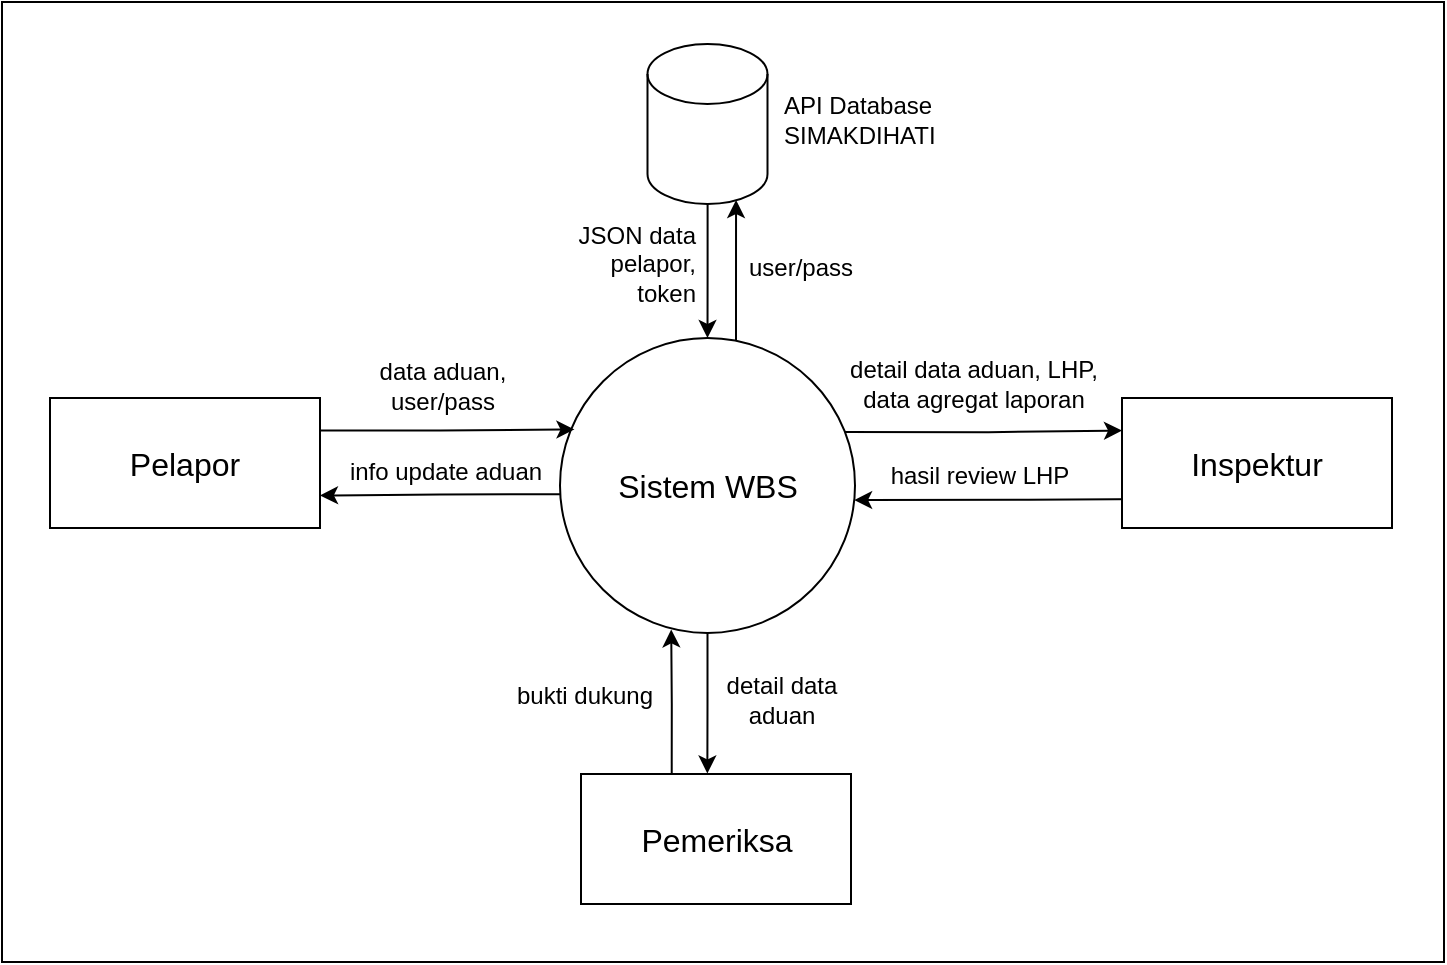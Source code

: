 <mxfile version="21.2.9" type="google" pages="3">
  <diagram id="R2lEEEUBdFMjLlhIrx00" name="Page-1">
    <mxGraphModel grid="1" page="1" gridSize="10" guides="1" tooltips="1" connect="1" arrows="1" fold="1" pageScale="1" pageWidth="850" pageHeight="1100" math="0" shadow="0" extFonts="Permanent Marker^https://fonts.googleapis.com/css?family=Permanent+Marker">
      <root>
        <mxCell id="0" />
        <mxCell id="1" parent="0" />
        <mxCell id="P6pGL2EOsCqt7gW4lNgg-8" style="edgeStyle=orthogonalEdgeStyle;rounded=0;orthogonalLoop=1;jettySize=auto;html=1;entryX=0.377;entryY=0.988;entryDx=0;entryDy=0;entryPerimeter=0;exitX=0.336;exitY=0.016;exitDx=0;exitDy=0;exitPerimeter=0;" edge="1" parent="1" source="tf6cyn2lzLEtBSOX8j67-1" target="dHaG9EtORD2qLHgqc3sc-1">
          <mxGeometry relative="1" as="geometry" />
        </mxCell>
        <mxCell id="tf6cyn2lzLEtBSOX8j67-1" value="Pemeriksa" style="rounded=0;whiteSpace=wrap;html=1;fontSize=16;" vertex="1" parent="1">
          <mxGeometry x="349.5" y="446" width="135" height="65" as="geometry" />
        </mxCell>
        <mxCell id="tf6cyn2lzLEtBSOX8j67-11" style="edgeStyle=orthogonalEdgeStyle;rounded=0;orthogonalLoop=1;jettySize=auto;html=1;entryX=1;entryY=0.75;entryDx=0;entryDy=0;exitX=0.011;exitY=0.53;exitDx=0;exitDy=0;exitPerimeter=0;" edge="1" parent="1" source="dHaG9EtORD2qLHgqc3sc-1" target="tf6cyn2lzLEtBSOX8j67-3">
          <mxGeometry relative="1" as="geometry">
            <mxPoint x="335" y="302" as="sourcePoint" />
            <mxPoint x="165" y="308" as="targetPoint" />
          </mxGeometry>
        </mxCell>
        <mxCell id="tf6cyn2lzLEtBSOX8j67-16" style="edgeStyle=orthogonalEdgeStyle;rounded=0;orthogonalLoop=1;jettySize=auto;html=1;entryX=0;entryY=0.25;entryDx=0;entryDy=0;exitX=0.96;exitY=0.319;exitDx=0;exitDy=0;exitPerimeter=0;" edge="1" parent="1" source="dHaG9EtORD2qLHgqc3sc-1" target="tf6cyn2lzLEtBSOX8j67-2">
          <mxGeometry relative="1" as="geometry">
            <mxPoint x="507.5" y="273" as="sourcePoint" />
            <mxPoint x="658" y="272.75" as="targetPoint" />
          </mxGeometry>
        </mxCell>
        <mxCell id="qXSR6pGstQv3lOfQLusx-1" style="edgeStyle=orthogonalEdgeStyle;rounded=0;orthogonalLoop=1;jettySize=auto;html=1;entryX=0.468;entryY=-0.004;entryDx=0;entryDy=0;entryPerimeter=0;" edge="1" parent="1" source="dHaG9EtORD2qLHgqc3sc-1" target="tf6cyn2lzLEtBSOX8j67-1">
          <mxGeometry relative="1" as="geometry" />
        </mxCell>
        <mxCell id="P6pGL2EOsCqt7gW4lNgg-7" style="edgeStyle=orthogonalEdgeStyle;rounded=0;orthogonalLoop=1;jettySize=auto;html=1;entryX=0.738;entryY=0.975;entryDx=0;entryDy=0;entryPerimeter=0;" edge="1" parent="1" source="dHaG9EtORD2qLHgqc3sc-1" target="qXSR6pGstQv3lOfQLusx-2">
          <mxGeometry relative="1" as="geometry">
            <Array as="points">
              <mxPoint x="427" y="210" />
              <mxPoint x="427" y="210" />
            </Array>
          </mxGeometry>
        </mxCell>
        <object label="Sistem WBS&lt;br style=&quot;border-color: var(--border-color); font-size: 16px;&quot;&gt;" id="dHaG9EtORD2qLHgqc3sc-1">
          <mxCell style="ellipse;whiteSpace=wrap;html=1;aspect=fixed;fontSize=16;" vertex="1" parent="1">
            <mxGeometry x="339" y="228" width="147.5" height="147.5" as="geometry" />
          </mxCell>
        </object>
        <mxCell id="dHaG9EtORD2qLHgqc3sc-10" value="data aduan, &lt;br&gt;user/pass" style="text;strokeColor=none;align=center;fillColor=none;html=1;verticalAlign=middle;whiteSpace=wrap;rounded=0;" vertex="1" parent="1">
          <mxGeometry x="235" y="237" width="91" height="30" as="geometry" />
        </mxCell>
        <mxCell id="dHaG9EtORD2qLHgqc3sc-15" value="info update aduan" style="text;strokeColor=none;align=center;fillColor=none;html=1;verticalAlign=middle;whiteSpace=wrap;rounded=0;" vertex="1" parent="1">
          <mxGeometry x="227" y="280" width="110" height="30" as="geometry" />
        </mxCell>
        <mxCell id="dHaG9EtORD2qLHgqc3sc-18" value="detail data aduan, LHP, &lt;br&gt;data agregat laporan" style="text;strokeColor=none;align=center;fillColor=none;html=1;verticalAlign=middle;whiteSpace=wrap;rounded=0;" vertex="1" parent="1">
          <mxGeometry x="473" y="236" width="146" height="30" as="geometry" />
        </mxCell>
        <mxCell id="tf6cyn2lzLEtBSOX8j67-15" style="edgeStyle=orthogonalEdgeStyle;rounded=0;orthogonalLoop=1;jettySize=auto;html=1;exitX=0.012;exitY=0.806;exitDx=0;exitDy=0;entryX=0.997;entryY=0.563;entryDx=0;entryDy=0;exitPerimeter=0;entryPerimeter=0;" edge="1" parent="1">
          <mxGeometry relative="1" as="geometry">
            <mxPoint x="659.62" y="308.39" as="sourcePoint" />
            <mxPoint x="486.057" y="309.043" as="targetPoint" />
          </mxGeometry>
        </mxCell>
        <mxCell id="tf6cyn2lzLEtBSOX8j67-2" value="Inspektur" style="rounded=0;whiteSpace=wrap;html=1;fontSize=16;" vertex="1" parent="1">
          <mxGeometry x="620" y="258" width="135" height="65" as="geometry" />
        </mxCell>
        <mxCell id="tf6cyn2lzLEtBSOX8j67-12" style="edgeStyle=orthogonalEdgeStyle;rounded=0;orthogonalLoop=1;jettySize=auto;html=1;exitX=1;exitY=0.25;exitDx=0;exitDy=0;entryX=0.049;entryY=0.31;entryDx=0;entryDy=0;entryPerimeter=0;" edge="1" parent="1" source="tf6cyn2lzLEtBSOX8j67-3" target="dHaG9EtORD2qLHgqc3sc-1">
          <mxGeometry relative="1" as="geometry" />
        </mxCell>
        <mxCell id="tf6cyn2lzLEtBSOX8j67-3" value="Pelapor" style="rounded=0;whiteSpace=wrap;html=1;fontSize=16;" vertex="1" parent="1">
          <mxGeometry x="84" y="258" width="135" height="65" as="geometry" />
        </mxCell>
        <mxCell id="tf6cyn2lzLEtBSOX8j67-20" value="hasil review LHP" style="text;strokeColor=none;align=center;fillColor=none;html=1;verticalAlign=middle;whiteSpace=wrap;rounded=0;" vertex="1" parent="1">
          <mxGeometry x="476" y="282" width="146" height="30" as="geometry" />
        </mxCell>
        <mxCell id="tf6cyn2lzLEtBSOX8j67-21" value="detail data aduan" style="text;strokeColor=none;align=center;fillColor=none;html=1;verticalAlign=middle;whiteSpace=wrap;rounded=0;" vertex="1" parent="1">
          <mxGeometry x="415.5" y="394" width="68" height="30" as="geometry" />
        </mxCell>
        <mxCell id="qXSR6pGstQv3lOfQLusx-5" style="edgeStyle=orthogonalEdgeStyle;rounded=0;orthogonalLoop=1;jettySize=auto;html=1;" edge="1" parent="1" source="qXSR6pGstQv3lOfQLusx-2" target="dHaG9EtORD2qLHgqc3sc-1">
          <mxGeometry relative="1" as="geometry" />
        </mxCell>
        <mxCell id="qXSR6pGstQv3lOfQLusx-2" value="" style="shape=cylinder3;whiteSpace=wrap;html=1;boundedLbl=1;backgroundOutline=1;size=15;" vertex="1" parent="1">
          <mxGeometry x="382.75" y="81" width="60" height="80" as="geometry" />
        </mxCell>
        <mxCell id="qXSR6pGstQv3lOfQLusx-4" value="API Database SIMAKDIHATI" style="text;strokeColor=none;align=left;fillColor=none;html=1;verticalAlign=middle;whiteSpace=wrap;rounded=0;" vertex="1" parent="1">
          <mxGeometry x="448.75" y="104" width="90" height="30" as="geometry" />
        </mxCell>
        <mxCell id="P6pGL2EOsCqt7gW4lNgg-5" value="JSON data pelapor,&lt;br&gt;token" style="text;strokeColor=none;align=right;fillColor=none;html=1;verticalAlign=middle;whiteSpace=wrap;rounded=0;" vertex="1" parent="1">
          <mxGeometry x="319" y="164" width="90" height="53" as="geometry" />
        </mxCell>
        <mxCell id="P6pGL2EOsCqt7gW4lNgg-6" value="user/pass" style="text;strokeColor=none;align=center;fillColor=none;html=1;verticalAlign=middle;whiteSpace=wrap;rounded=0;" vertex="1" parent="1">
          <mxGeometry x="421" y="178" width="77" height="30" as="geometry" />
        </mxCell>
        <mxCell id="BaUs6v92gIBLG6TfXVOP-1" value="bukti dukung" style="text;strokeColor=none;align=center;fillColor=none;html=1;verticalAlign=middle;whiteSpace=wrap;rounded=0;" vertex="1" parent="1">
          <mxGeometry x="303" y="392" width="97" height="30" as="geometry" />
        </mxCell>
        <mxCell id="VujP5mVWXDI0VgmBW1DC-1" value="" style="rounded=0;whiteSpace=wrap;html=1;fillColor=none;" vertex="1" parent="1">
          <mxGeometry x="60" y="60" width="721" height="480" as="geometry" />
        </mxCell>
      </root>
    </mxGraphModel>
  </diagram>
  <diagram id="6BKqSaDkxHmPdzkXVV37" name="Page-2">
    <mxGraphModel grid="1" page="1" gridSize="10" guides="1" tooltips="1" connect="1" arrows="1" fold="1" pageScale="1" pageWidth="850" pageHeight="1100" background="none" math="0" shadow="0">
      <root>
        <mxCell id="0" />
        <mxCell id="1" parent="0" />
        <mxCell id="st4I_HOmzfznogS80IIF-25" style="edgeStyle=orthogonalEdgeStyle;rounded=0;orthogonalLoop=1;jettySize=auto;html=1;" edge="1" parent="1" source="st4I_HOmzfznogS80IIF-6" target="st4I_HOmzfznogS80IIF-16">
          <mxGeometry relative="1" as="geometry" />
        </mxCell>
        <mxCell id="a-60MKR10tV38uyvQJqi-1" style="edgeStyle=orthogonalEdgeStyle;rounded=0;orthogonalLoop=1;jettySize=auto;html=1;exitX=0.59;exitY=0.012;exitDx=0;exitDy=0;exitPerimeter=0;entryX=0.718;entryY=0.975;entryDx=0;entryDy=0;entryPerimeter=0;" edge="1" parent="1" source="st4I_HOmzfznogS80IIF-6" target="st4I_HOmzfznogS80IIF-27">
          <mxGeometry relative="1" as="geometry">
            <mxPoint x="446.75" y="192" as="sourcePoint" />
            <mxPoint x="446.8" y="127" as="targetPoint" />
          </mxGeometry>
        </mxCell>
        <object label="1.0&lt;br&gt;Login/Integrasi" id="st4I_HOmzfznogS80IIF-6">
          <mxCell style="ellipse;whiteSpace=wrap;html=1;aspect=fixed;fontSize=16;" vertex="1" parent="1">
            <mxGeometry x="360" y="194" width="147.5" height="147.5" as="geometry" />
          </mxCell>
        </object>
        <mxCell id="st4I_HOmzfznogS80IIF-7" value="username/&lt;br&gt;password" style="text;strokeColor=none;align=center;fillColor=none;html=1;verticalAlign=middle;whiteSpace=wrap;rounded=0;" vertex="1" parent="1">
          <mxGeometry x="240" y="232.75" width="125" height="30" as="geometry" />
        </mxCell>
        <mxCell id="st4I_HOmzfznogS80IIF-9" value="detail &lt;br&gt;data aduan" style="text;strokeColor=none;align=right;fillColor=none;html=1;verticalAlign=middle;whiteSpace=wrap;rounded=0;" vertex="1" parent="1">
          <mxGeometry x="604" y="467.75" width="100" height="30" as="geometry" />
        </mxCell>
        <mxCell id="m4Cc6seG5BDBmcCCYBTA-5" style="edgeStyle=orthogonalEdgeStyle;rounded=0;orthogonalLoop=1;jettySize=auto;html=1;exitX=0;exitY=0.25;exitDx=0;exitDy=0;" edge="1" parent="1" source="st4I_HOmzfznogS80IIF-11">
          <mxGeometry relative="1" as="geometry">
            <mxPoint x="611" y="684.8" as="sourcePoint" />
            <mxPoint x="506.5" y="684.8" as="targetPoint" />
          </mxGeometry>
        </mxCell>
        <mxCell id="st4I_HOmzfznogS80IIF-11" value="Inspektur" style="rounded=0;whiteSpace=wrap;html=1;fontSize=16;" vertex="1" parent="1">
          <mxGeometry x="641" y="669.25" width="135" height="65" as="geometry" />
        </mxCell>
        <mxCell id="st4I_HOmzfznogS80IIF-12" style="edgeStyle=orthogonalEdgeStyle;rounded=0;orthogonalLoop=1;jettySize=auto;html=1;exitX=1;exitY=0.5;exitDx=0;exitDy=0;entryX=0;entryY=0.5;entryDx=0;entryDy=0;" edge="1" parent="1" source="st4I_HOmzfznogS80IIF-13" target="st4I_HOmzfznogS80IIF-6">
          <mxGeometry relative="1" as="geometry" />
        </mxCell>
        <mxCell id="st4I_HOmzfznogS80IIF-33" style="edgeStyle=orthogonalEdgeStyle;rounded=0;orthogonalLoop=1;jettySize=auto;html=1;entryX=0.038;entryY=0.31;entryDx=0;entryDy=0;exitX=0.5;exitY=1;exitDx=0;exitDy=0;entryPerimeter=0;" edge="1" parent="1" source="st4I_HOmzfznogS80IIF-13" target="st4I_HOmzfznogS80IIF-16">
          <mxGeometry relative="1" as="geometry">
            <Array as="points">
              <mxPoint x="190" y="455" />
            </Array>
          </mxGeometry>
        </mxCell>
        <mxCell id="st4I_HOmzfznogS80IIF-13" value="Pelapor" style="rounded=0;whiteSpace=wrap;html=1;fontSize=16;" vertex="1" parent="1">
          <mxGeometry x="122" y="235.25" width="135" height="65" as="geometry" />
        </mxCell>
        <mxCell id="m4Cc6seG5BDBmcCCYBTA-7" style="edgeStyle=orthogonalEdgeStyle;rounded=0;orthogonalLoop=1;jettySize=auto;html=1;entryX=0.5;entryY=0;entryDx=0;entryDy=0;exitX=0.049;exitY=0.72;exitDx=0;exitDy=0;exitPerimeter=0;" edge="1" parent="1" source="st4I_HOmzfznogS80IIF-16" target="m4Cc6seG5BDBmcCCYBTA-2">
          <mxGeometry relative="1" as="geometry">
            <mxPoint x="368.882" y="520.658" as="sourcePoint" />
            <mxPoint x="188.5" y="556.5" as="targetPoint" />
            <Array as="points">
              <mxPoint x="189" y="515" />
              <mxPoint x="189" y="557" />
            </Array>
          </mxGeometry>
        </mxCell>
        <mxCell id="m4Cc6seG5BDBmcCCYBTA-15" style="edgeStyle=orthogonalEdgeStyle;rounded=0;orthogonalLoop=1;jettySize=auto;html=1;entryX=0.281;entryY=0.996;entryDx=0;entryDy=0;entryPerimeter=0;" edge="1" parent="1" source="st4I_HOmzfznogS80IIF-16" target="st4I_HOmzfznogS80IIF-13">
          <mxGeometry relative="1" as="geometry" />
        </mxCell>
        <mxCell id="q5NpaWKoAmHOMu3x6OP2-1" style="edgeStyle=orthogonalEdgeStyle;rounded=0;orthogonalLoop=1;jettySize=auto;html=1;entryX=0.5;entryY=0;entryDx=0;entryDy=0;exitX=0.989;exitY=0.531;exitDx=0;exitDy=0;exitPerimeter=0;" edge="1" parent="1" source="st4I_HOmzfznogS80IIF-16" target="st4I_HOmzfznogS80IIF-23">
          <mxGeometry relative="1" as="geometry" />
        </mxCell>
        <mxCell id="3UHmmtr9N0jdpq2z2zeV-1" style="edgeStyle=orthogonalEdgeStyle;rounded=0;orthogonalLoop=1;jettySize=auto;html=1;entryX=0.5;entryY=0;entryDx=0;entryDy=0;exitX=0.973;exitY=0.371;exitDx=0;exitDy=0;exitPerimeter=0;" edge="1" parent="1" source="st4I_HOmzfznogS80IIF-16" target="st4I_HOmzfznogS80IIF-11">
          <mxGeometry relative="1" as="geometry" />
        </mxCell>
        <mxCell id="i7VzCa78G6vHn_kryOTZ-1" style="edgeStyle=orthogonalEdgeStyle;rounded=0;orthogonalLoop=1;jettySize=auto;html=1;exitX=0.249;exitY=0.929;exitDx=0;exitDy=0;exitPerimeter=0;" edge="1" parent="1" source="st4I_HOmzfznogS80IIF-16" target="q5NpaWKoAmHOMu3x6OP2-4">
          <mxGeometry relative="1" as="geometry">
            <Array as="points">
              <mxPoint x="400" y="546" />
              <mxPoint x="400" y="620" />
              <mxPoint x="192" y="620" />
            </Array>
          </mxGeometry>
        </mxCell>
        <object label="2.0&lt;br&gt;Pengaduan" id="st4I_HOmzfznogS80IIF-16">
          <mxCell style="ellipse;whiteSpace=wrap;html=1;aspect=fixed;fontSize=16;" vertex="1" parent="1">
            <mxGeometry x="360" y="409" width="147.5" height="147.5" as="geometry" />
          </mxCell>
        </object>
        <mxCell id="m4Cc6seG5BDBmcCCYBTA-4" style="edgeStyle=orthogonalEdgeStyle;rounded=0;orthogonalLoop=1;jettySize=auto;html=1;entryX=0;entryY=0.75;entryDx=0;entryDy=0;exitX=0.99;exitY=0.609;exitDx=0;exitDy=0;exitPerimeter=0;" edge="1" parent="1" source="st4I_HOmzfznogS80IIF-17" target="st4I_HOmzfznogS80IIF-11">
          <mxGeometry relative="1" as="geometry">
            <mxPoint x="507.5" y="719.8" as="sourcePoint" />
            <mxPoint x="612" y="719.8" as="targetPoint" />
          </mxGeometry>
        </mxCell>
        <object label="3.0&lt;br&gt;Pembuatan&lt;br&gt;Laporan" id="st4I_HOmzfznogS80IIF-17">
          <mxCell style="ellipse;whiteSpace=wrap;html=1;aspect=fixed;fontSize=16;" vertex="1" parent="1">
            <mxGeometry x="360" y="629" width="147.5" height="147.5" as="geometry" />
          </mxCell>
        </object>
        <mxCell id="q5NpaWKoAmHOMu3x6OP2-3" style="edgeStyle=orthogonalEdgeStyle;rounded=0;orthogonalLoop=1;jettySize=auto;html=1;entryX=0.5;entryY=0;entryDx=0;entryDy=0;exitX=0.5;exitY=1;exitDx=0;exitDy=0;" edge="1" parent="1" source="st4I_HOmzfznogS80IIF-23" target="st4I_HOmzfznogS80IIF-17">
          <mxGeometry relative="1" as="geometry">
            <Array as="points">
              <mxPoint x="588" y="580" />
              <mxPoint x="434" y="580" />
            </Array>
          </mxGeometry>
        </mxCell>
        <mxCell id="st4I_HOmzfznogS80IIF-23" value="Tabel Pengaduan" style="shape=process;whiteSpace=wrap;html=1;backgroundOutline=1;" vertex="1" parent="1">
          <mxGeometry x="518" y="511" width="140" height="50" as="geometry" />
        </mxCell>
        <mxCell id="st4I_HOmzfznogS80IIF-28" style="edgeStyle=orthogonalEdgeStyle;rounded=0;orthogonalLoop=1;jettySize=auto;html=1;" edge="1" parent="1" source="st4I_HOmzfznogS80IIF-27" target="st4I_HOmzfznogS80IIF-6">
          <mxGeometry relative="1" as="geometry" />
        </mxCell>
        <mxCell id="st4I_HOmzfznogS80IIF-27" value="" style="shape=cylinder3;whiteSpace=wrap;html=1;boundedLbl=1;backgroundOutline=1;size=15;" vertex="1" parent="1">
          <mxGeometry x="403.75" y="49" width="60" height="80" as="geometry" />
        </mxCell>
        <mxCell id="st4I_HOmzfznogS80IIF-29" value="JSON data pelapor,&lt;br&gt;token" style="text;strokeColor=none;align=right;fillColor=none;html=1;verticalAlign=middle;whiteSpace=wrap;rounded=0;" vertex="1" parent="1">
          <mxGeometry x="338" y="131" width="90" height="53" as="geometry" />
        </mxCell>
        <mxCell id="st4I_HOmzfznogS80IIF-30" value="API Database SIMAKDIHATI" style="text;strokeColor=none;align=center;fillColor=none;html=1;verticalAlign=middle;whiteSpace=wrap;rounded=0;" vertex="1" parent="1">
          <mxGeometry x="463.75" y="71" width="90" height="30" as="geometry" />
        </mxCell>
        <mxCell id="st4I_HOmzfznogS80IIF-31" value="data pelapor" style="text;strokeColor=none;align=center;fillColor=none;html=1;verticalAlign=middle;whiteSpace=wrap;rounded=0;" vertex="1" parent="1">
          <mxGeometry x="348" y="357" width="90" height="30" as="geometry" />
        </mxCell>
        <mxCell id="m4Cc6seG5BDBmcCCYBTA-1" value="data aduan" style="text;strokeColor=none;align=center;fillColor=none;html=1;verticalAlign=middle;whiteSpace=wrap;rounded=0;" vertex="1" parent="1">
          <mxGeometry x="228" y="427" width="97" height="30" as="geometry" />
        </mxCell>
        <mxCell id="m4Cc6seG5BDBmcCCYBTA-8" style="edgeStyle=orthogonalEdgeStyle;rounded=0;orthogonalLoop=1;jettySize=auto;html=1;entryX=0;entryY=1;entryDx=0;entryDy=0;" edge="1" parent="1" source="m4Cc6seG5BDBmcCCYBTA-2" target="st4I_HOmzfznogS80IIF-16">
          <mxGeometry relative="1" as="geometry">
            <Array as="points">
              <mxPoint x="382" y="589" />
            </Array>
          </mxGeometry>
        </mxCell>
        <mxCell id="m4Cc6seG5BDBmcCCYBTA-2" value="Pemeriksa" style="rounded=0;whiteSpace=wrap;html=1;fontSize=16;" vertex="1" parent="1">
          <mxGeometry x="122" y="542" width="135" height="65" as="geometry" />
        </mxCell>
        <mxCell id="m4Cc6seG5BDBmcCCYBTA-9" value="detail data aduan" style="text;strokeColor=none;align=center;fillColor=none;html=1;verticalAlign=middle;whiteSpace=wrap;rounded=0;" vertex="1" parent="1">
          <mxGeometry x="230" y="488" width="97" height="30" as="geometry" />
        </mxCell>
        <mxCell id="m4Cc6seG5BDBmcCCYBTA-10" value="bukti dukung" style="text;strokeColor=none;align=center;fillColor=none;html=1;verticalAlign=middle;whiteSpace=wrap;rounded=0;" vertex="1" parent="1">
          <mxGeometry x="275" y="559.5" width="97" height="30" as="geometry" />
        </mxCell>
        <mxCell id="m4Cc6seG5BDBmcCCYBTA-11" value="data aduan yang telah selesai di-tindaklanjuti" style="text;strokeColor=none;align=left;fillColor=none;html=1;verticalAlign=middle;whiteSpace=wrap;rounded=0;" vertex="1" parent="1">
          <mxGeometry x="441" y="586" width="135" height="30" as="geometry" />
        </mxCell>
        <mxCell id="m4Cc6seG5BDBmcCCYBTA-12" value="hasil review LHP" style="text;strokeColor=none;align=center;fillColor=none;html=1;verticalAlign=middle;whiteSpace=wrap;rounded=0;" vertex="1" parent="1">
          <mxGeometry x="502" y="660" width="146" height="30" as="geometry" />
        </mxCell>
        <mxCell id="m4Cc6seG5BDBmcCCYBTA-13" value="LHP, data agregat" style="text;strokeColor=none;align=center;fillColor=none;html=1;verticalAlign=middle;whiteSpace=wrap;rounded=0;" vertex="1" parent="1">
          <mxGeometry x="502" y="691" width="146" height="30" as="geometry" />
        </mxCell>
        <mxCell id="m4Cc6seG5BDBmcCCYBTA-16" value="info update aduan" style="text;strokeColor=none;align=center;fillColor=none;html=1;verticalAlign=middle;whiteSpace=wrap;rounded=0;" vertex="1" parent="1">
          <mxGeometry x="221" y="457" width="113" height="30" as="geometry" />
        </mxCell>
        <mxCell id="a-60MKR10tV38uyvQJqi-3" value="user/pass" style="text;strokeColor=none;align=center;fillColor=none;html=1;verticalAlign=middle;whiteSpace=wrap;rounded=0;" vertex="1" parent="1">
          <mxGeometry x="441" y="144" width="77" height="30" as="geometry" />
        </mxCell>
        <mxCell id="i7VzCa78G6vHn_kryOTZ-2" style="edgeStyle=orthogonalEdgeStyle;rounded=0;orthogonalLoop=1;jettySize=auto;html=1;entryX=0;entryY=0.5;entryDx=0;entryDy=0;" edge="1" parent="1" source="q5NpaWKoAmHOMu3x6OP2-4" target="st4I_HOmzfznogS80IIF-17">
          <mxGeometry relative="1" as="geometry" />
        </mxCell>
        <mxCell id="q5NpaWKoAmHOMu3x6OP2-4" value="Tabel &lt;br&gt;Bukti Dukung" style="shape=process;whiteSpace=wrap;html=1;backgroundOutline=1;" vertex="1" parent="1">
          <mxGeometry x="122" y="677.75" width="140" height="50" as="geometry" />
        </mxCell>
        <mxCell id="5xeDpcnvTa0LW5VtnLa0-1" value="" style="rounded=0;whiteSpace=wrap;html=1;fillColor=none;" vertex="1" parent="1">
          <mxGeometry x="92" y="30" width="711" height="770" as="geometry" />
        </mxCell>
      </root>
    </mxGraphModel>
  </diagram>
  <diagram id="jmL0ootQ0iJN9TnFiHrE" name="Page-3">
    <mxGraphModel grid="1" page="1" gridSize="10" guides="1" tooltips="1" connect="1" arrows="1" fold="1" pageScale="1" pageWidth="850" pageHeight="1100" math="0" shadow="0">
      <root>
        <mxCell id="0" />
        <mxCell id="1" parent="0" />
        <mxCell id="5GOGCjbWIEiPJDmYQs1Y-3" style="edgeStyle=orthogonalEdgeStyle;rounded=0;orthogonalLoop=1;jettySize=auto;html=1;entryX=0.5;entryY=0;entryDx=0;entryDy=0;exitX=0.97;exitY=0.365;exitDx=0;exitDy=0;exitPerimeter=0;" edge="1" parent="1" source="uShRyxR92qckTq5Cm-9_-3" target="uShRyxR92qckTq5Cm-9_-19">
          <mxGeometry relative="1" as="geometry" />
        </mxCell>
        <object label="2.1&lt;br&gt;Registrasi&lt;br&gt;Aduan" id="uShRyxR92qckTq5Cm-9_-3">
          <mxCell style="ellipse;whiteSpace=wrap;html=1;aspect=fixed;fontSize=16;" vertex="1" parent="1">
            <mxGeometry x="360" y="239" width="147.5" height="147.5" as="geometry" />
          </mxCell>
        </object>
        <mxCell id="uShRyxR92qckTq5Cm-9_-8" style="edgeStyle=orthogonalEdgeStyle;rounded=0;orthogonalLoop=1;jettySize=auto;html=1;exitX=1;exitY=0.5;exitDx=0;exitDy=0;entryX=0;entryY=0.5;entryDx=0;entryDy=0;" edge="1" parent="1" source="uShRyxR92qckTq5Cm-9_-10" target="uShRyxR92qckTq5Cm-9_-3">
          <mxGeometry relative="1" as="geometry" />
        </mxCell>
        <mxCell id="gpuDmrpucnVJCP5hOzh6-4" style="edgeStyle=orthogonalEdgeStyle;rounded=0;orthogonalLoop=1;jettySize=auto;html=1;" edge="1" parent="1" source="uShRyxR92qckTq5Cm-9_-10" target="5GOGCjbWIEiPJDmYQs1Y-1">
          <mxGeometry relative="1" as="geometry">
            <Array as="points">
              <mxPoint x="90" y="295" />
              <mxPoint x="90" y="735" />
            </Array>
          </mxGeometry>
        </mxCell>
        <mxCell id="uShRyxR92qckTq5Cm-9_-10" value="Pelapor" style="rounded=0;whiteSpace=wrap;html=1;fontSize=16;" vertex="1" parent="1">
          <mxGeometry x="122" y="280.25" width="135" height="65" as="geometry" />
        </mxCell>
        <mxCell id="5GOGCjbWIEiPJDmYQs1Y-7" style="edgeStyle=orthogonalEdgeStyle;rounded=0;orthogonalLoop=1;jettySize=auto;html=1;entryX=0.5;entryY=1;entryDx=0;entryDy=0;exitX=0.007;exitY=0.42;exitDx=0;exitDy=0;exitPerimeter=0;" edge="1" parent="1" source="uShRyxR92qckTq5Cm-9_-16" target="uShRyxR92qckTq5Cm-9_-10">
          <mxGeometry relative="1" as="geometry" />
        </mxCell>
        <mxCell id="mh5GAM5lx6aIAo_1Pd4w-4" style="edgeStyle=orthogonalEdgeStyle;rounded=0;orthogonalLoop=1;jettySize=auto;html=1;" edge="1" parent="1" source="uShRyxR92qckTq5Cm-9_-16" target="5GOGCjbWIEiPJDmYQs1Y-1">
          <mxGeometry relative="1" as="geometry" />
        </mxCell>
        <mxCell id="2rojlQPno8BelD2PFADQ-2" style="edgeStyle=orthogonalEdgeStyle;rounded=0;orthogonalLoop=1;jettySize=auto;html=1;entryX=0.5;entryY=0;entryDx=0;entryDy=0;exitX=0.969;exitY=0.664;exitDx=0;exitDy=0;exitPerimeter=0;" edge="1" parent="1" source="uShRyxR92qckTq5Cm-9_-16" target="2rojlQPno8BelD2PFADQ-1">
          <mxGeometry relative="1" as="geometry" />
        </mxCell>
        <object label="2.2&lt;br&gt;Verifikasi&lt;br&gt;Aduan" id="uShRyxR92qckTq5Cm-9_-16">
          <mxCell style="ellipse;whiteSpace=wrap;html=1;aspect=fixed;fontSize=16;" vertex="1" parent="1">
            <mxGeometry x="360" y="425" width="147.5" height="147.5" as="geometry" />
          </mxCell>
        </object>
        <mxCell id="5GOGCjbWIEiPJDmYQs1Y-4" style="edgeStyle=orthogonalEdgeStyle;rounded=0;orthogonalLoop=1;jettySize=auto;html=1;" edge="1" parent="1" source="uShRyxR92qckTq5Cm-9_-19" target="uShRyxR92qckTq5Cm-9_-16">
          <mxGeometry relative="1" as="geometry" />
        </mxCell>
        <mxCell id="uShRyxR92qckTq5Cm-9_-19" value="Tabel Pengaduan" style="shape=process;whiteSpace=wrap;html=1;backgroundOutline=1;" vertex="1" parent="1">
          <mxGeometry x="580" y="379.5" width="140" height="50" as="geometry" />
        </mxCell>
        <mxCell id="uShRyxR92qckTq5Cm-9_-25" value="data aduan" style="text;strokeColor=none;align=center;fillColor=none;html=1;verticalAlign=middle;whiteSpace=wrap;rounded=0;" vertex="1" parent="1">
          <mxGeometry x="262" y="282.25" width="97" height="30" as="geometry" />
        </mxCell>
        <mxCell id="mh5GAM5lx6aIAo_1Pd4w-9" style="edgeStyle=orthogonalEdgeStyle;rounded=0;orthogonalLoop=1;jettySize=auto;html=1;entryX=0;entryY=0.535;entryDx=0;entryDy=0;exitX=0.5;exitY=1;exitDx=0;exitDy=0;entryPerimeter=0;" edge="1" parent="1" source="uShRyxR92qckTq5Cm-9_-27" target="5GOGCjbWIEiPJDmYQs1Y-1">
          <mxGeometry relative="1" as="geometry" />
        </mxCell>
        <mxCell id="uShRyxR92qckTq5Cm-9_-27" value="Pemeriksa" style="rounded=0;whiteSpace=wrap;html=1;fontSize=16;" vertex="1" parent="1">
          <mxGeometry x="122" y="580" width="135" height="65" as="geometry" />
        </mxCell>
        <mxCell id="uShRyxR92qckTq5Cm-9_-30" value="permintaan request&lt;br&gt;verifikasi aduan baru" style="text;strokeColor=none;align=left;fillColor=none;html=1;verticalAlign=middle;whiteSpace=wrap;rounded=0;" vertex="1" parent="1">
          <mxGeometry x="551" y="451" width="135" height="30" as="geometry" />
        </mxCell>
        <mxCell id="uShRyxR92qckTq5Cm-9_-33" value="info update aduan" style="text;strokeColor=none;align=center;fillColor=none;html=1;verticalAlign=middle;whiteSpace=wrap;rounded=0;" vertex="1" parent="1">
          <mxGeometry x="221" y="457" width="113" height="30" as="geometry" />
        </mxCell>
        <mxCell id="BdT9rOTXTxTiL6M3Puk_-1" value="Tabel &lt;br&gt;Bukti Dukung" style="shape=process;whiteSpace=wrap;html=1;backgroundOutline=1;" vertex="1" parent="1">
          <mxGeometry x="363.75" y="827" width="140" height="50" as="geometry" />
        </mxCell>
        <mxCell id="mh5GAM5lx6aIAo_1Pd4w-8" style="edgeStyle=orthogonalEdgeStyle;rounded=0;orthogonalLoop=1;jettySize=auto;html=1;" edge="1" parent="1" source="5GOGCjbWIEiPJDmYQs1Y-1" target="BdT9rOTXTxTiL6M3Puk_-1">
          <mxGeometry relative="1" as="geometry" />
        </mxCell>
        <mxCell id="fJBffi9PbC5lXLo1tE5h-2" style="edgeStyle=orthogonalEdgeStyle;rounded=0;orthogonalLoop=1;jettySize=auto;html=1;entryX=1;entryY=0.5;entryDx=0;entryDy=0;exitX=0;exitY=0;exitDx=0;exitDy=0;" edge="1" parent="1" source="5GOGCjbWIEiPJDmYQs1Y-1" target="uShRyxR92qckTq5Cm-9_-27">
          <mxGeometry relative="1" as="geometry">
            <Array as="points">
              <mxPoint x="382" y="612" />
            </Array>
          </mxGeometry>
        </mxCell>
        <mxCell id="fJBffi9PbC5lXLo1tE5h-4" style="edgeStyle=orthogonalEdgeStyle;rounded=0;orthogonalLoop=1;jettySize=auto;html=1;entryX=1;entryY=0.5;entryDx=0;entryDy=0;" edge="1" parent="1" source="5GOGCjbWIEiPJDmYQs1Y-1" target="uShRyxR92qckTq5Cm-9_-19">
          <mxGeometry relative="1" as="geometry">
            <Array as="points">
              <mxPoint x="740" y="701" />
              <mxPoint x="740" y="405" />
            </Array>
          </mxGeometry>
        </mxCell>
        <mxCell id="gpuDmrpucnVJCP5hOzh6-3" style="edgeStyle=orthogonalEdgeStyle;rounded=0;orthogonalLoop=1;jettySize=auto;html=1;entryX=0;entryY=0.5;entryDx=0;entryDy=0;exitX=0.015;exitY=0.631;exitDx=0;exitDy=0;exitPerimeter=0;" edge="1" parent="1" source="5GOGCjbWIEiPJDmYQs1Y-1" target="uShRyxR92qckTq5Cm-9_-10">
          <mxGeometry relative="1" as="geometry" />
        </mxCell>
        <object label="2.3&lt;br&gt;Pemeriksaan&lt;br&gt;Aduan" id="5GOGCjbWIEiPJDmYQs1Y-1">
          <mxCell style="ellipse;whiteSpace=wrap;html=1;aspect=fixed;fontSize=16;" vertex="1" parent="1">
            <mxGeometry x="360" y="626.75" width="147.5" height="147.5" as="geometry" />
          </mxCell>
        </object>
        <mxCell id="mh5GAM5lx6aIAo_1Pd4w-2" style="edgeStyle=orthogonalEdgeStyle;rounded=0;orthogonalLoop=1;jettySize=auto;html=1;" edge="1" parent="1" source="mh5GAM5lx6aIAo_1Pd4w-1" target="uShRyxR92qckTq5Cm-9_-3">
          <mxGeometry relative="1" as="geometry" />
        </mxCell>
        <object label="1.0&lt;br&gt;Login/&lt;br&gt;Integrasi" id="mh5GAM5lx6aIAo_1Pd4w-1">
          <mxCell style="ellipse;whiteSpace=wrap;html=1;aspect=fixed;fontSize=16;" vertex="1" parent="1">
            <mxGeometry x="360" y="55" width="147.5" height="147.5" as="geometry" />
          </mxCell>
        </object>
        <mxCell id="mh5GAM5lx6aIAo_1Pd4w-3" value="data pelapor" style="text;strokeColor=none;align=center;fillColor=none;html=1;verticalAlign=middle;whiteSpace=wrap;rounded=0;" vertex="1" parent="1">
          <mxGeometry x="426" y="203" width="97" height="30" as="geometry" />
        </mxCell>
        <mxCell id="mh5GAM5lx6aIAo_1Pd4w-6" value="permintaan konfirmasi/penolakan&lt;br&gt;verifikasi aduan" style="text;strokeColor=none;align=right;fillColor=none;html=1;verticalAlign=middle;whiteSpace=wrap;rounded=0;" vertex="1" parent="1">
          <mxGeometry x="533" y="533" width="113" height="30" as="geometry" />
        </mxCell>
        <mxCell id="mh5GAM5lx6aIAo_1Pd4w-7" value="aduan yang&lt;br&gt;terverifikasi" style="text;strokeColor=none;align=center;fillColor=none;html=1;verticalAlign=middle;whiteSpace=wrap;rounded=0;" vertex="1" parent="1">
          <mxGeometry x="425" y="582" width="98" height="30" as="geometry" />
        </mxCell>
        <mxCell id="mh5GAM5lx6aIAo_1Pd4w-10" value="bukti dukung, info konfirmasi aduan selesai" style="text;strokeColor=none;align=left;fillColor=none;html=1;verticalAlign=middle;whiteSpace=wrap;rounded=0;" vertex="1" parent="1">
          <mxGeometry x="194.5" y="669" width="142" height="30" as="geometry" />
        </mxCell>
        <mxCell id="2rojlQPno8BelD2PFADQ-1" value="Inspektur" style="rounded=0;whiteSpace=wrap;html=1;fontSize=16;" vertex="1" parent="1">
          <mxGeometry x="582.5" y="580" width="135" height="65" as="geometry" />
        </mxCell>
        <mxCell id="fJBffi9PbC5lXLo1tE5h-3" value="detail data aduan" style="text;strokeColor=none;align=center;fillColor=none;html=1;verticalAlign=middle;whiteSpace=wrap;rounded=0;" vertex="1" parent="1">
          <mxGeometry x="269" y="584" width="104" height="30" as="geometry" />
        </mxCell>
        <mxCell id="fJBffi9PbC5lXLo1tE5h-5" value="aduan di-update yang telah selesai di-tindaklanjuti" style="text;strokeColor=none;align=center;fillColor=none;html=1;verticalAlign=middle;whiteSpace=wrap;rounded=0;" vertex="1" parent="1">
          <mxGeometry x="560" y="705" width="166" height="30" as="geometry" />
        </mxCell>
        <mxCell id="fJBffi9PbC5lXLo1tE5h-6" value="id aduan, judul, lampiran, jenis, deskripsi" style="text;strokeColor=none;align=left;fillColor=none;html=1;verticalAlign=middle;whiteSpace=wrap;rounded=0;" vertex="1" parent="1">
          <mxGeometry x="439" y="782" width="142" height="30" as="geometry" />
        </mxCell>
        <mxCell id="fJBffi9PbC5lXLo1tE5h-7" value="jenis aduan, id pelapor, pihak terlapor, tgl aduan, tempat, keterangan, status, tindak lanjut" style="text;strokeColor=none;align=right;fillColor=none;html=1;verticalAlign=middle;whiteSpace=wrap;rounded=0;" vertex="1" parent="1">
          <mxGeometry x="504.5" y="293" width="142" height="70" as="geometry" />
        </mxCell>
        <mxCell id="gpuDmrpucnVJCP5hOzh6-2" value="info update aduan" style="text;strokeColor=none;align=center;fillColor=none;html=1;verticalAlign=middle;whiteSpace=wrap;rounded=0;" vertex="1" parent="1">
          <mxGeometry x="93" y="513" width="130" height="30" as="geometry" />
        </mxCell>
        <mxCell id="gpuDmrpucnVJCP5hOzh6-5" value="bukti dukung aduan" style="text;strokeColor=none;align=center;fillColor=none;html=1;verticalAlign=middle;whiteSpace=wrap;rounded=0;" vertex="1" parent="1">
          <mxGeometry x="171" y="733" width="130" height="30" as="geometry" />
        </mxCell>
        <mxCell id="ndtmh6BLC7YpXKNSZwx1-1" value="" style="rounded=0;whiteSpace=wrap;html=1;fillColor=none;" vertex="1" parent="1">
          <mxGeometry x="68" y="35" width="700" height="865" as="geometry" />
        </mxCell>
      </root>
    </mxGraphModel>
  </diagram>
</mxfile>
